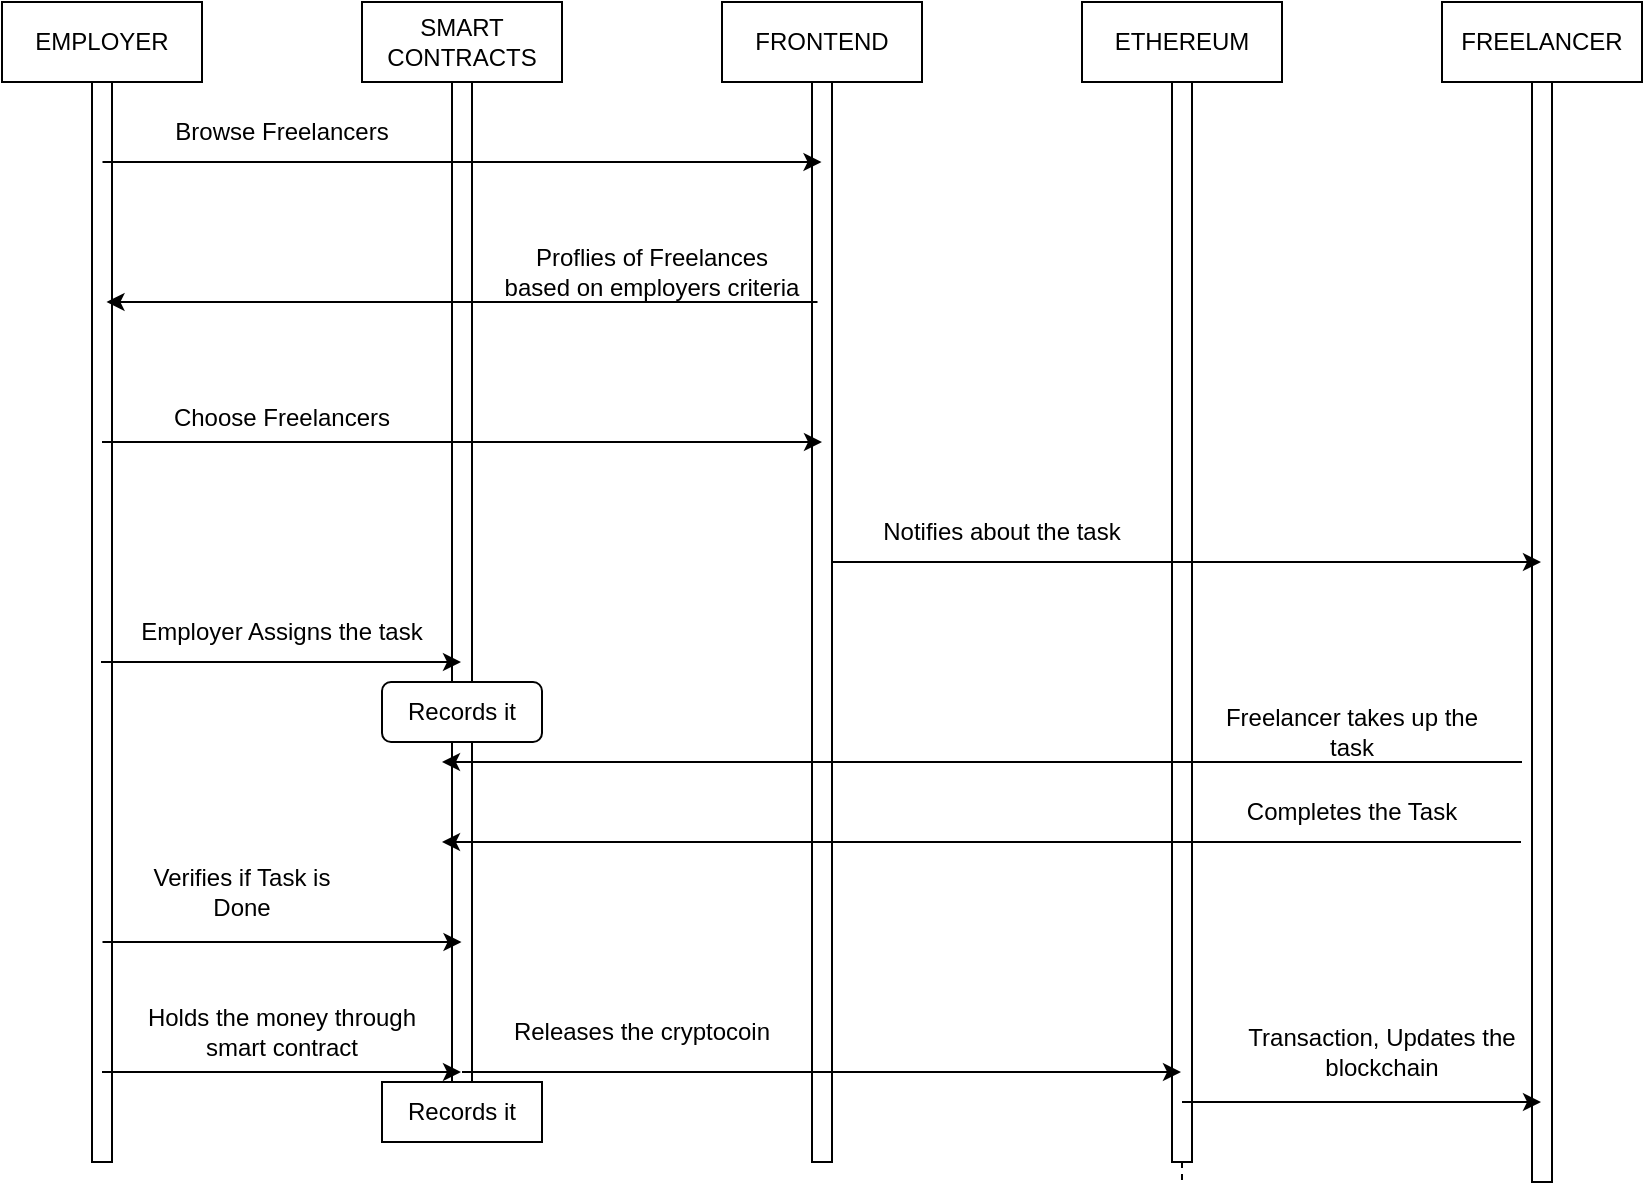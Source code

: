 <mxfile version="22.1.11" type="github">
  <diagram name="Page-1" id="2YBvvXClWsGukQMizWep">
    <mxGraphModel dx="1050" dy="530" grid="1" gridSize="10" guides="1" tooltips="1" connect="1" arrows="1" fold="1" page="1" pageScale="1" pageWidth="850" pageHeight="1100" math="0" shadow="0">
      <root>
        <mxCell id="0" />
        <mxCell id="1" parent="0" />
        <mxCell id="aM9ryv3xv72pqoxQDRHE-1" value="EMPLOYER" style="shape=umlLifeline;perimeter=lifelinePerimeter;whiteSpace=wrap;html=1;container=0;dropTarget=0;collapsible=0;recursiveResize=0;outlineConnect=0;portConstraint=eastwest;newEdgeStyle={&quot;edgeStyle&quot;:&quot;elbowEdgeStyle&quot;,&quot;elbow&quot;:&quot;vertical&quot;,&quot;curved&quot;:0,&quot;rounded&quot;:0};" parent="1" vertex="1">
          <mxGeometry x="40" y="40" width="100" height="580" as="geometry" />
        </mxCell>
        <mxCell id="VcU8CjhES3ZpVYPtw9BJ-10" value="" style="html=1;points=[];perimeter=orthogonalPerimeter;outlineConnect=0;targetShapes=umlLifeline;portConstraint=eastwest;newEdgeStyle={&quot;edgeStyle&quot;:&quot;elbowEdgeStyle&quot;,&quot;elbow&quot;:&quot;vertical&quot;,&quot;curved&quot;:0,&quot;rounded&quot;:0};" vertex="1" parent="aM9ryv3xv72pqoxQDRHE-1">
          <mxGeometry x="45" y="40" width="10" height="540" as="geometry" />
        </mxCell>
        <mxCell id="VcU8CjhES3ZpVYPtw9BJ-1" value="FRONTEND" style="rounded=0;whiteSpace=wrap;html=1;" vertex="1" parent="1">
          <mxGeometry x="400" y="40" width="100" height="40" as="geometry" />
        </mxCell>
        <mxCell id="VcU8CjhES3ZpVYPtw9BJ-2" value="ETHEREUM" style="rounded=0;whiteSpace=wrap;html=1;" vertex="1" parent="1">
          <mxGeometry x="580" y="40" width="100" height="40" as="geometry" />
        </mxCell>
        <mxCell id="VcU8CjhES3ZpVYPtw9BJ-3" value="FREELANCER" style="rounded=0;whiteSpace=wrap;html=1;" vertex="1" parent="1">
          <mxGeometry x="760" y="40" width="100" height="40" as="geometry" />
        </mxCell>
        <mxCell id="VcU8CjhES3ZpVYPtw9BJ-6" value="FRONTEND" style="shape=umlLifeline;perimeter=lifelinePerimeter;whiteSpace=wrap;html=1;container=0;dropTarget=0;collapsible=0;recursiveResize=0;outlineConnect=0;portConstraint=eastwest;newEdgeStyle={&quot;edgeStyle&quot;:&quot;elbowEdgeStyle&quot;,&quot;elbow&quot;:&quot;vertical&quot;,&quot;curved&quot;:0,&quot;rounded&quot;:0};" vertex="1" parent="1">
          <mxGeometry x="400" y="40" width="100" height="580" as="geometry" />
        </mxCell>
        <mxCell id="VcU8CjhES3ZpVYPtw9BJ-7" value="" style="html=1;points=[];perimeter=orthogonalPerimeter;outlineConnect=0;targetShapes=umlLifeline;portConstraint=eastwest;newEdgeStyle={&quot;edgeStyle&quot;:&quot;elbowEdgeStyle&quot;,&quot;elbow&quot;:&quot;vertical&quot;,&quot;curved&quot;:0,&quot;rounded&quot;:0};" vertex="1" parent="VcU8CjhES3ZpVYPtw9BJ-6">
          <mxGeometry x="45" y="40" width="10" height="540" as="geometry" />
        </mxCell>
        <mxCell id="VcU8CjhES3ZpVYPtw9BJ-8" value="SMART CONTRACTS" style="shape=umlLifeline;perimeter=lifelinePerimeter;whiteSpace=wrap;html=1;container=0;dropTarget=0;collapsible=0;recursiveResize=0;outlineConnect=0;portConstraint=eastwest;newEdgeStyle={&quot;edgeStyle&quot;:&quot;elbowEdgeStyle&quot;,&quot;elbow&quot;:&quot;vertical&quot;,&quot;curved&quot;:0,&quot;rounded&quot;:0};" vertex="1" parent="1">
          <mxGeometry x="220" y="40" width="100" height="560" as="geometry" />
        </mxCell>
        <mxCell id="VcU8CjhES3ZpVYPtw9BJ-9" value="" style="html=1;points=[];perimeter=orthogonalPerimeter;outlineConnect=0;targetShapes=umlLifeline;portConstraint=eastwest;newEdgeStyle={&quot;edgeStyle&quot;:&quot;elbowEdgeStyle&quot;,&quot;elbow&quot;:&quot;vertical&quot;,&quot;curved&quot;:0,&quot;rounded&quot;:0};" vertex="1" parent="VcU8CjhES3ZpVYPtw9BJ-8">
          <mxGeometry x="45" y="40" width="10" height="520" as="geometry" />
        </mxCell>
        <mxCell id="VcU8CjhES3ZpVYPtw9BJ-11" value="ETHEREUM" style="shape=umlLifeline;perimeter=lifelinePerimeter;whiteSpace=wrap;html=1;container=0;dropTarget=0;collapsible=0;recursiveResize=0;outlineConnect=0;portConstraint=eastwest;newEdgeStyle={&quot;edgeStyle&quot;:&quot;elbowEdgeStyle&quot;,&quot;elbow&quot;:&quot;vertical&quot;,&quot;curved&quot;:0,&quot;rounded&quot;:0};" vertex="1" parent="1">
          <mxGeometry x="580" y="40" width="100" height="590" as="geometry" />
        </mxCell>
        <mxCell id="VcU8CjhES3ZpVYPtw9BJ-12" value="" style="html=1;points=[];perimeter=orthogonalPerimeter;outlineConnect=0;targetShapes=umlLifeline;portConstraint=eastwest;newEdgeStyle={&quot;edgeStyle&quot;:&quot;elbowEdgeStyle&quot;,&quot;elbow&quot;:&quot;vertical&quot;,&quot;curved&quot;:0,&quot;rounded&quot;:0};" vertex="1" parent="VcU8CjhES3ZpVYPtw9BJ-11">
          <mxGeometry x="45" y="40" width="10" height="540" as="geometry" />
        </mxCell>
        <mxCell id="VcU8CjhES3ZpVYPtw9BJ-13" value="FREELANCER" style="shape=umlLifeline;perimeter=lifelinePerimeter;whiteSpace=wrap;html=1;container=0;dropTarget=0;collapsible=0;recursiveResize=0;outlineConnect=0;portConstraint=eastwest;newEdgeStyle={&quot;edgeStyle&quot;:&quot;elbowEdgeStyle&quot;,&quot;elbow&quot;:&quot;vertical&quot;,&quot;curved&quot;:0,&quot;rounded&quot;:0};" vertex="1" parent="1">
          <mxGeometry x="760" y="40" width="100" height="590" as="geometry" />
        </mxCell>
        <mxCell id="VcU8CjhES3ZpVYPtw9BJ-14" value="" style="html=1;points=[];perimeter=orthogonalPerimeter;outlineConnect=0;targetShapes=umlLifeline;portConstraint=eastwest;newEdgeStyle={&quot;edgeStyle&quot;:&quot;elbowEdgeStyle&quot;,&quot;elbow&quot;:&quot;vertical&quot;,&quot;curved&quot;:0,&quot;rounded&quot;:0};" vertex="1" parent="VcU8CjhES3ZpVYPtw9BJ-13">
          <mxGeometry x="45" y="40" width="10" height="550" as="geometry" />
        </mxCell>
        <mxCell id="VcU8CjhES3ZpVYPtw9BJ-17" value="" style="endArrow=classic;html=1;rounded=0;" edge="1" parent="1" source="aM9ryv3xv72pqoxQDRHE-1">
          <mxGeometry width="50" height="50" relative="1" as="geometry">
            <mxPoint x="400" y="310" as="sourcePoint" />
            <mxPoint x="450" y="260" as="targetPoint" />
          </mxGeometry>
        </mxCell>
        <mxCell id="VcU8CjhES3ZpVYPtw9BJ-18" value="" style="endArrow=classic;html=1;rounded=0;" edge="1" parent="1">
          <mxGeometry width="50" height="50" relative="1" as="geometry">
            <mxPoint x="90.25" y="120" as="sourcePoint" />
            <mxPoint x="449.75" y="120" as="targetPoint" />
          </mxGeometry>
        </mxCell>
        <mxCell id="VcU8CjhES3ZpVYPtw9BJ-20" value="" style="endArrow=classic;html=1;rounded=0;" edge="1" parent="1">
          <mxGeometry width="50" height="50" relative="1" as="geometry">
            <mxPoint x="447.75" y="190" as="sourcePoint" />
            <mxPoint x="92.25" y="190" as="targetPoint" />
          </mxGeometry>
        </mxCell>
        <mxCell id="VcU8CjhES3ZpVYPtw9BJ-21" value="" style="endArrow=classic;html=1;rounded=0;" edge="1" parent="1">
          <mxGeometry width="50" height="50" relative="1" as="geometry">
            <mxPoint x="455" y="320" as="sourcePoint" />
            <mxPoint x="809.5" y="320" as="targetPoint" />
          </mxGeometry>
        </mxCell>
        <mxCell id="VcU8CjhES3ZpVYPtw9BJ-22" value="" style="endArrow=classic;html=1;rounded=0;" edge="1" parent="1">
          <mxGeometry width="50" height="50" relative="1" as="geometry">
            <mxPoint x="89.5" y="370" as="sourcePoint" />
            <mxPoint x="269.5" y="370" as="targetPoint" />
            <Array as="points">
              <mxPoint x="170" y="370" />
            </Array>
          </mxGeometry>
        </mxCell>
        <mxCell id="VcU8CjhES3ZpVYPtw9BJ-23" value="Browse Freelancers" style="text;strokeColor=none;align=center;fillColor=none;html=1;verticalAlign=middle;whiteSpace=wrap;rounded=0;" vertex="1" parent="1">
          <mxGeometry x="110" y="90" width="140" height="30" as="geometry" />
        </mxCell>
        <mxCell id="VcU8CjhES3ZpVYPtw9BJ-25" value="Proflies of Freelances based on employers criteria" style="text;strokeColor=none;align=center;fillColor=none;html=1;verticalAlign=middle;whiteSpace=wrap;rounded=0;" vertex="1" parent="1">
          <mxGeometry x="290" y="160" width="150" height="30" as="geometry" />
        </mxCell>
        <mxCell id="VcU8CjhES3ZpVYPtw9BJ-26" value="&lt;div&gt;Choose Freelancers&lt;/div&gt;&lt;div&gt;&lt;br&gt;&lt;/div&gt;" style="text;strokeColor=none;align=center;fillColor=none;html=1;verticalAlign=middle;whiteSpace=wrap;rounded=0;" vertex="1" parent="1">
          <mxGeometry x="110" y="240" width="140" height="30" as="geometry" />
        </mxCell>
        <mxCell id="VcU8CjhES3ZpVYPtw9BJ-27" value="Notifies about the task" style="text;strokeColor=none;align=center;fillColor=none;html=1;verticalAlign=middle;whiteSpace=wrap;rounded=0;" vertex="1" parent="1">
          <mxGeometry x="470" y="290" width="140" height="30" as="geometry" />
        </mxCell>
        <mxCell id="VcU8CjhES3ZpVYPtw9BJ-29" value="Employer Assigns the task" style="text;strokeColor=none;align=center;fillColor=none;html=1;verticalAlign=middle;whiteSpace=wrap;rounded=0;" vertex="1" parent="1">
          <mxGeometry x="105" y="340" width="150" height="30" as="geometry" />
        </mxCell>
        <mxCell id="VcU8CjhES3ZpVYPtw9BJ-32" value="" style="endArrow=classic;html=1;rounded=0;" edge="1" parent="1">
          <mxGeometry width="50" height="50" relative="1" as="geometry">
            <mxPoint x="800" y="420" as="sourcePoint" />
            <mxPoint x="260" y="420" as="targetPoint" />
            <Array as="points">
              <mxPoint x="610.5" y="420" />
            </Array>
          </mxGeometry>
        </mxCell>
        <mxCell id="VcU8CjhES3ZpVYPtw9BJ-33" value="Freelancer takes up the task" style="text;strokeColor=none;align=center;fillColor=none;html=1;verticalAlign=middle;whiteSpace=wrap;rounded=0;" vertex="1" parent="1">
          <mxGeometry x="640" y="390" width="150" height="30" as="geometry" />
        </mxCell>
        <mxCell id="VcU8CjhES3ZpVYPtw9BJ-35" value="Records it" style="rounded=1;whiteSpace=wrap;html=1;" vertex="1" parent="1">
          <mxGeometry x="230" y="380" width="80" height="30" as="geometry" />
        </mxCell>
        <mxCell id="VcU8CjhES3ZpVYPtw9BJ-36" value="" style="endArrow=classic;html=1;rounded=0;" edge="1" parent="1">
          <mxGeometry width="50" height="50" relative="1" as="geometry">
            <mxPoint x="90.25" y="510" as="sourcePoint" />
            <mxPoint x="269.75" y="510" as="targetPoint" />
          </mxGeometry>
        </mxCell>
        <mxCell id="VcU8CjhES3ZpVYPtw9BJ-37" value="" style="endArrow=classic;html=1;rounded=0;" edge="1" parent="1">
          <mxGeometry width="50" height="50" relative="1" as="geometry">
            <mxPoint x="799.5" y="460" as="sourcePoint" />
            <mxPoint x="260" y="460" as="targetPoint" />
            <Array as="points" />
          </mxGeometry>
        </mxCell>
        <mxCell id="VcU8CjhES3ZpVYPtw9BJ-40" value="&lt;div&gt;Records it&lt;/div&gt;" style="rounded=0;whiteSpace=wrap;html=1;" vertex="1" parent="1">
          <mxGeometry x="230" y="580" width="80" height="30" as="geometry" />
        </mxCell>
        <mxCell id="VcU8CjhES3ZpVYPtw9BJ-41" value="Completes the Task" style="text;strokeColor=none;align=center;fillColor=none;html=1;verticalAlign=middle;whiteSpace=wrap;rounded=0;" vertex="1" parent="1">
          <mxGeometry x="640" y="430" width="150" height="30" as="geometry" />
        </mxCell>
        <mxCell id="VcU8CjhES3ZpVYPtw9BJ-45" value="Verifies if Task is Done" style="text;strokeColor=none;align=center;fillColor=none;html=1;verticalAlign=middle;whiteSpace=wrap;rounded=0;" vertex="1" parent="1">
          <mxGeometry x="100" y="470" width="120" height="30" as="geometry" />
        </mxCell>
        <mxCell id="VcU8CjhES3ZpVYPtw9BJ-46" value="" style="endArrow=classic;html=1;rounded=0;" edge="1" parent="1" target="VcU8CjhES3ZpVYPtw9BJ-8">
          <mxGeometry width="50" height="50" relative="1" as="geometry">
            <mxPoint x="90" y="575" as="sourcePoint" />
            <mxPoint x="140" y="525" as="targetPoint" />
          </mxGeometry>
        </mxCell>
        <mxCell id="VcU8CjhES3ZpVYPtw9BJ-47" value="Holds the money through smart contract" style="text;strokeColor=none;align=center;fillColor=none;html=1;verticalAlign=middle;whiteSpace=wrap;rounded=0;" vertex="1" parent="1">
          <mxGeometry x="100" y="540" width="160" height="30" as="geometry" />
        </mxCell>
        <mxCell id="VcU8CjhES3ZpVYPtw9BJ-48" value="" style="endArrow=classic;html=1;rounded=0;" edge="1" parent="1" target="VcU8CjhES3ZpVYPtw9BJ-11">
          <mxGeometry width="50" height="50" relative="1" as="geometry">
            <mxPoint x="270" y="575" as="sourcePoint" />
            <mxPoint x="320" y="525" as="targetPoint" />
          </mxGeometry>
        </mxCell>
        <mxCell id="VcU8CjhES3ZpVYPtw9BJ-49" value="Releases the cryptocoin" style="text;strokeColor=none;align=center;fillColor=none;html=1;verticalAlign=middle;whiteSpace=wrap;rounded=0;" vertex="1" parent="1">
          <mxGeometry x="280" y="540" width="160" height="30" as="geometry" />
        </mxCell>
        <mxCell id="VcU8CjhES3ZpVYPtw9BJ-51" value="" style="endArrow=classic;html=1;rounded=0;" edge="1" parent="1" source="VcU8CjhES3ZpVYPtw9BJ-52" target="VcU8CjhES3ZpVYPtw9BJ-13">
          <mxGeometry width="50" height="50" relative="1" as="geometry">
            <mxPoint x="630" y="590" as="sourcePoint" />
            <mxPoint x="680" y="540" as="targetPoint" />
          </mxGeometry>
        </mxCell>
        <mxCell id="VcU8CjhES3ZpVYPtw9BJ-54" value="" style="endArrow=classic;html=1;rounded=0;" edge="1" parent="1" target="VcU8CjhES3ZpVYPtw9BJ-13">
          <mxGeometry width="50" height="50" relative="1" as="geometry">
            <mxPoint x="630" y="590" as="sourcePoint" />
            <mxPoint x="810" y="590" as="targetPoint" />
          </mxGeometry>
        </mxCell>
        <mxCell id="VcU8CjhES3ZpVYPtw9BJ-52" value="Transaction, Updates the blockchain" style="text;strokeColor=none;align=center;fillColor=none;html=1;verticalAlign=middle;whiteSpace=wrap;rounded=0;" vertex="1" parent="1">
          <mxGeometry x="650" y="550" width="160" height="30" as="geometry" />
        </mxCell>
      </root>
    </mxGraphModel>
  </diagram>
</mxfile>

